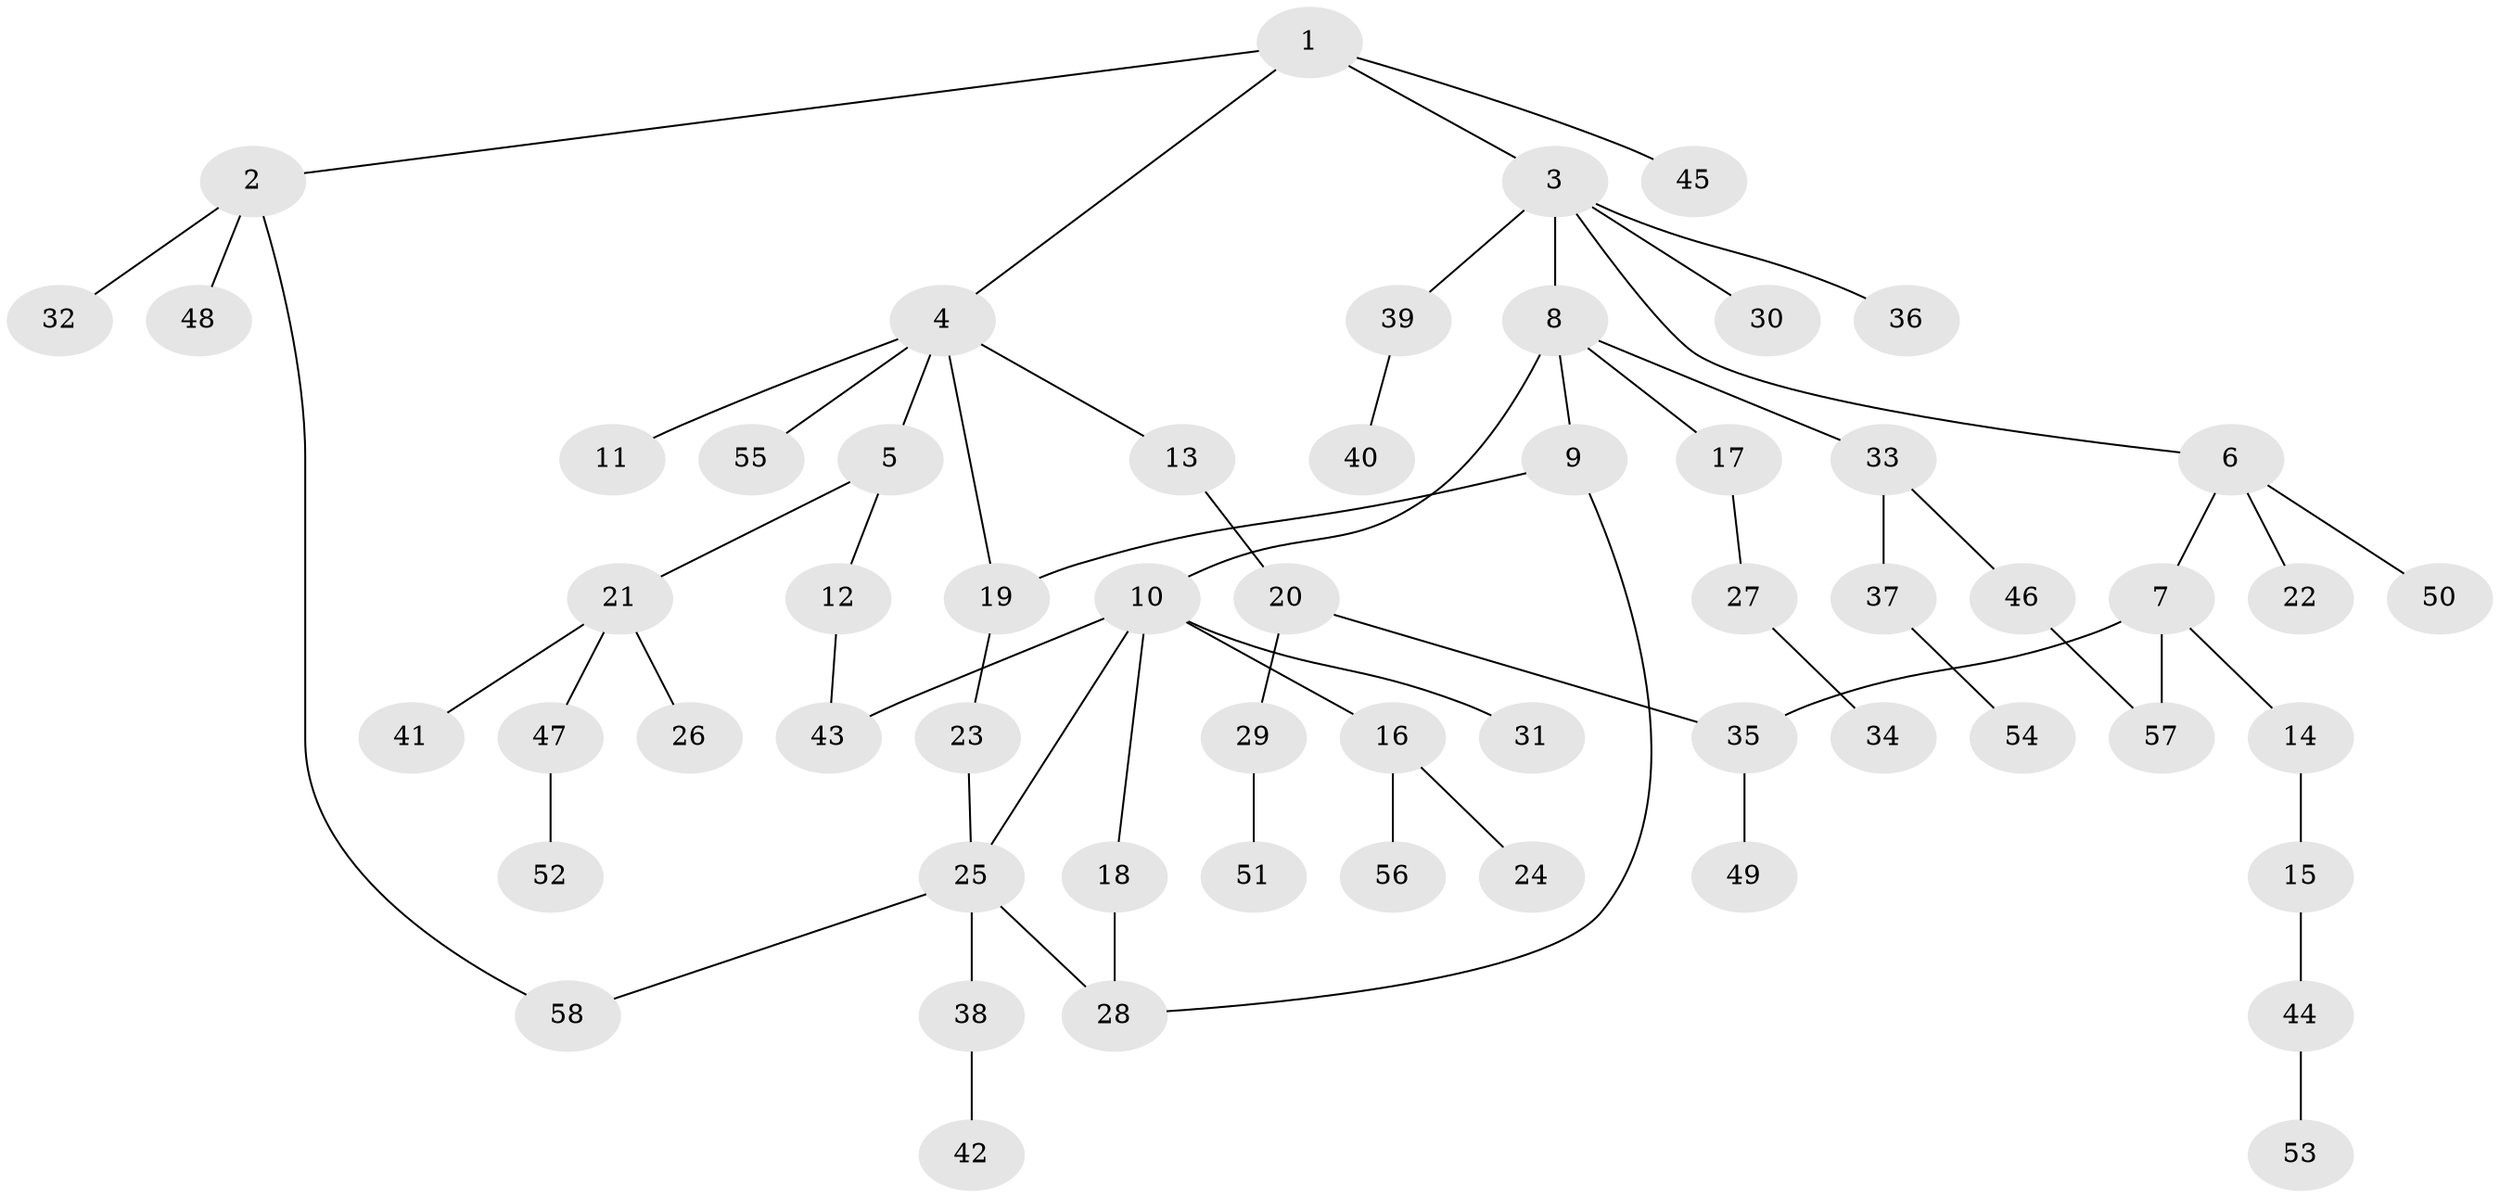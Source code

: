 // Generated by graph-tools (version 1.1) at 2025/01/03/09/25 03:01:06]
// undirected, 58 vertices, 65 edges
graph export_dot {
graph [start="1"]
  node [color=gray90,style=filled];
  1;
  2;
  3;
  4;
  5;
  6;
  7;
  8;
  9;
  10;
  11;
  12;
  13;
  14;
  15;
  16;
  17;
  18;
  19;
  20;
  21;
  22;
  23;
  24;
  25;
  26;
  27;
  28;
  29;
  30;
  31;
  32;
  33;
  34;
  35;
  36;
  37;
  38;
  39;
  40;
  41;
  42;
  43;
  44;
  45;
  46;
  47;
  48;
  49;
  50;
  51;
  52;
  53;
  54;
  55;
  56;
  57;
  58;
  1 -- 2;
  1 -- 3;
  1 -- 4;
  1 -- 45;
  2 -- 32;
  2 -- 48;
  2 -- 58;
  3 -- 6;
  3 -- 8;
  3 -- 30;
  3 -- 36;
  3 -- 39;
  4 -- 5;
  4 -- 11;
  4 -- 13;
  4 -- 55;
  4 -- 19;
  5 -- 12;
  5 -- 21;
  6 -- 7;
  6 -- 22;
  6 -- 50;
  7 -- 14;
  7 -- 57;
  7 -- 35;
  8 -- 9;
  8 -- 10;
  8 -- 17;
  8 -- 33;
  9 -- 19;
  9 -- 28;
  10 -- 16;
  10 -- 18;
  10 -- 31;
  10 -- 43;
  10 -- 25;
  12 -- 43;
  13 -- 20;
  14 -- 15;
  15 -- 44;
  16 -- 24;
  16 -- 56;
  17 -- 27;
  18 -- 28;
  19 -- 23;
  20 -- 29;
  20 -- 35;
  21 -- 26;
  21 -- 41;
  21 -- 47;
  23 -- 25;
  25 -- 38;
  25 -- 28;
  25 -- 58;
  27 -- 34;
  29 -- 51;
  33 -- 37;
  33 -- 46;
  35 -- 49;
  37 -- 54;
  38 -- 42;
  39 -- 40;
  44 -- 53;
  46 -- 57;
  47 -- 52;
}
